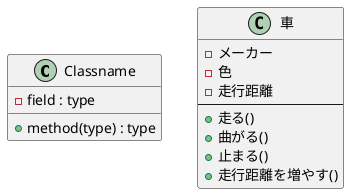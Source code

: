 @startuml

' クラスの基本テンプレート
class Classname {
  - field : type
  + method(type) : type
}

' 車クラス
class 車 {
  - メーカー
  - 色
  - 走行距離
  --
  + 走る()
  + 曲がる()
  + 止まる()
  + 走行距離を増やす()
}

@enduml
